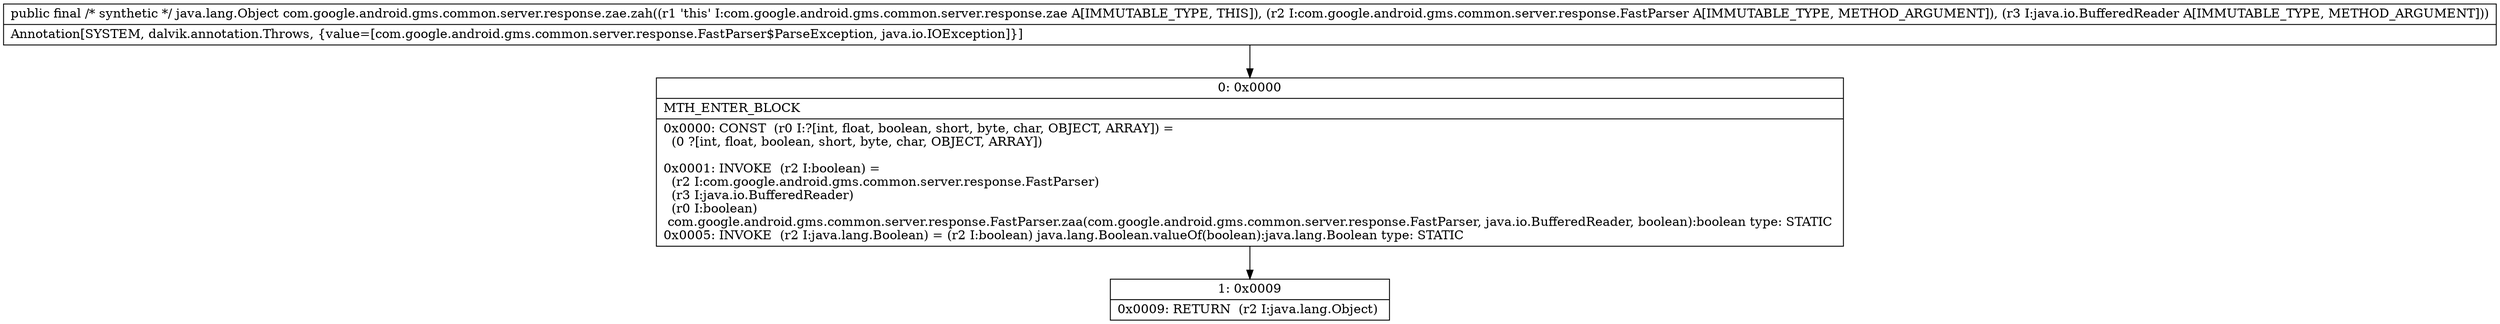 digraph "CFG forcom.google.android.gms.common.server.response.zae.zah(Lcom\/google\/android\/gms\/common\/server\/response\/FastParser;Ljava\/io\/BufferedReader;)Ljava\/lang\/Object;" {
Node_0 [shape=record,label="{0\:\ 0x0000|MTH_ENTER_BLOCK\l|0x0000: CONST  (r0 I:?[int, float, boolean, short, byte, char, OBJECT, ARRAY]) = \l  (0 ?[int, float, boolean, short, byte, char, OBJECT, ARRAY])\l \l0x0001: INVOKE  (r2 I:boolean) = \l  (r2 I:com.google.android.gms.common.server.response.FastParser)\l  (r3 I:java.io.BufferedReader)\l  (r0 I:boolean)\l com.google.android.gms.common.server.response.FastParser.zaa(com.google.android.gms.common.server.response.FastParser, java.io.BufferedReader, boolean):boolean type: STATIC \l0x0005: INVOKE  (r2 I:java.lang.Boolean) = (r2 I:boolean) java.lang.Boolean.valueOf(boolean):java.lang.Boolean type: STATIC \l}"];
Node_1 [shape=record,label="{1\:\ 0x0009|0x0009: RETURN  (r2 I:java.lang.Object) \l}"];
MethodNode[shape=record,label="{public final \/* synthetic *\/ java.lang.Object com.google.android.gms.common.server.response.zae.zah((r1 'this' I:com.google.android.gms.common.server.response.zae A[IMMUTABLE_TYPE, THIS]), (r2 I:com.google.android.gms.common.server.response.FastParser A[IMMUTABLE_TYPE, METHOD_ARGUMENT]), (r3 I:java.io.BufferedReader A[IMMUTABLE_TYPE, METHOD_ARGUMENT]))  | Annotation[SYSTEM, dalvik.annotation.Throws, \{value=[com.google.android.gms.common.server.response.FastParser$ParseException, java.io.IOException]\}]\l}"];
MethodNode -> Node_0;
Node_0 -> Node_1;
}

